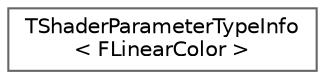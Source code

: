 digraph "Graphical Class Hierarchy"
{
 // INTERACTIVE_SVG=YES
 // LATEX_PDF_SIZE
  bgcolor="transparent";
  edge [fontname=Helvetica,fontsize=10,labelfontname=Helvetica,labelfontsize=10];
  node [fontname=Helvetica,fontsize=10,shape=box,height=0.2,width=0.4];
  rankdir="LR";
  Node0 [id="Node000000",label="TShaderParameterTypeInfo\l\< FLinearColor \>",height=0.2,width=0.4,color="grey40", fillcolor="white", style="filled",URL="$d2/d5a/structTShaderParameterTypeInfo_3_01FLinearColor_01_4.html",tooltip=" "];
}
